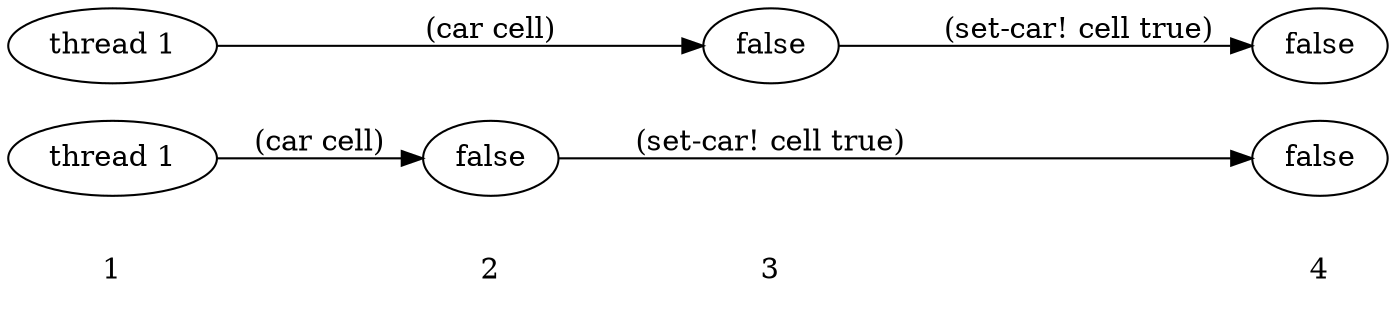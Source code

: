 #!/usr/bin/env dot
digraph double_acquisition {
        graph[rankdir=LR]
        { node[shape=plaintext] 1 2 3 4 }
        {
                t1[label="thread 1"]
                t1_car_false[label="false"]
                t1_set_false[label="false"]
        }
        {
                t2[label="thread 1"]
                t2_car_false[label="false"]
                t2_set_false[label="false"]
        }
        { rank=same 1 t1 t2 }
        { rank=same 2 t1_car_false }
        { rank=same 3 t2_car_false }
        { rank=same 4 t1_set_false t2_set_false }
        1 -> 2 -> 3 -> 4 [style=invis]
        t1 -> t1_car_false [label="(car cell)"]
        t1_car_false -> t1_set_false [label="(set-car! cell true)"]
        t2 -> t2_car_false [label="(car cell)"]
        t2_car_false -> t2_set_false [label="(set-car! cell true)"]
}
